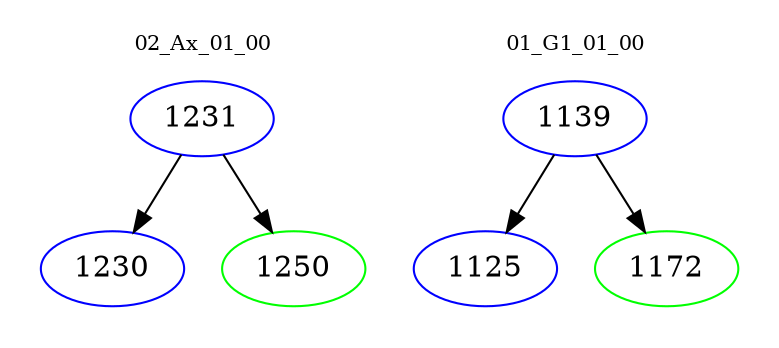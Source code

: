 digraph{
subgraph cluster_0 {
color = white
label = "02_Ax_01_00";
fontsize=10;
T0_1231 [label="1231", color="blue"]
T0_1231 -> T0_1230 [color="black"]
T0_1230 [label="1230", color="blue"]
T0_1231 -> T0_1250 [color="black"]
T0_1250 [label="1250", color="green"]
}
subgraph cluster_1 {
color = white
label = "01_G1_01_00";
fontsize=10;
T1_1139 [label="1139", color="blue"]
T1_1139 -> T1_1125 [color="black"]
T1_1125 [label="1125", color="blue"]
T1_1139 -> T1_1172 [color="black"]
T1_1172 [label="1172", color="green"]
}
}

